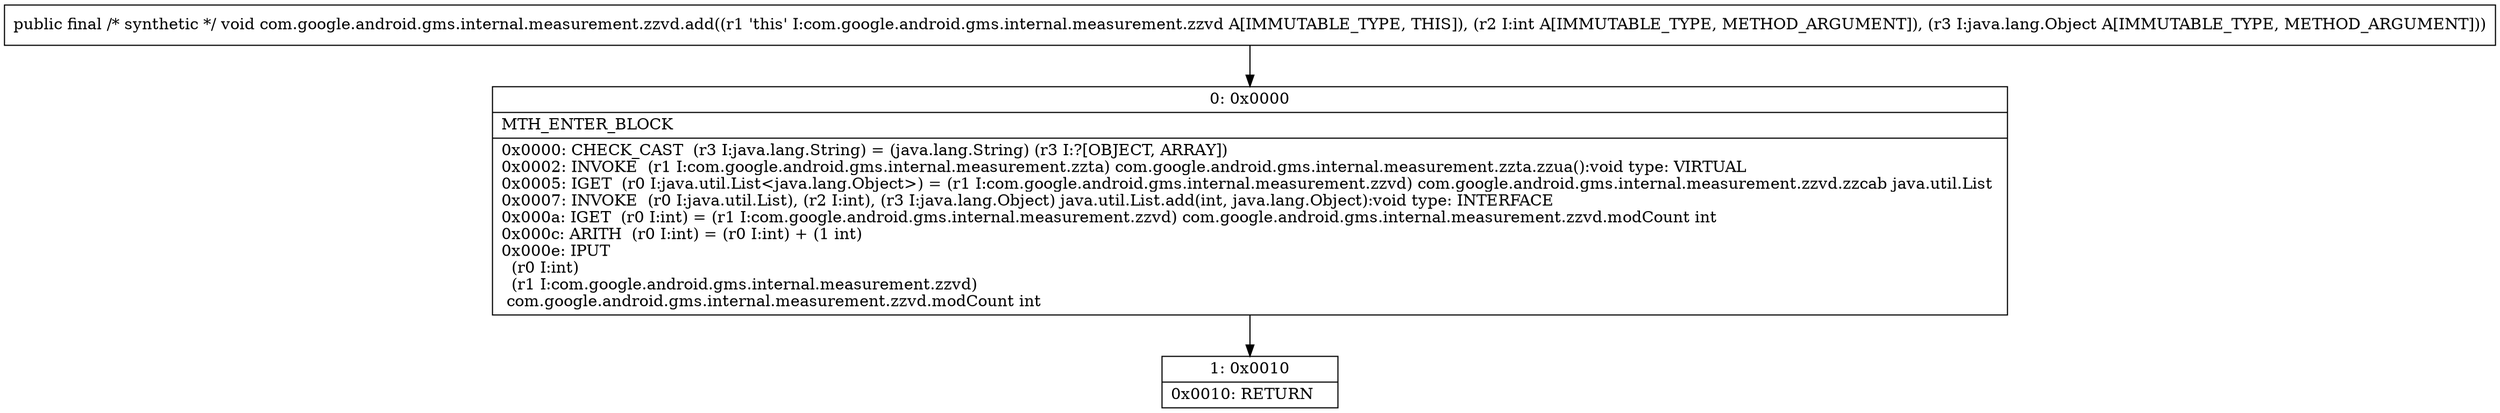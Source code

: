 digraph "CFG forcom.google.android.gms.internal.measurement.zzvd.add(ILjava\/lang\/Object;)V" {
Node_0 [shape=record,label="{0\:\ 0x0000|MTH_ENTER_BLOCK\l|0x0000: CHECK_CAST  (r3 I:java.lang.String) = (java.lang.String) (r3 I:?[OBJECT, ARRAY]) \l0x0002: INVOKE  (r1 I:com.google.android.gms.internal.measurement.zzta) com.google.android.gms.internal.measurement.zzta.zzua():void type: VIRTUAL \l0x0005: IGET  (r0 I:java.util.List\<java.lang.Object\>) = (r1 I:com.google.android.gms.internal.measurement.zzvd) com.google.android.gms.internal.measurement.zzvd.zzcab java.util.List \l0x0007: INVOKE  (r0 I:java.util.List), (r2 I:int), (r3 I:java.lang.Object) java.util.List.add(int, java.lang.Object):void type: INTERFACE \l0x000a: IGET  (r0 I:int) = (r1 I:com.google.android.gms.internal.measurement.zzvd) com.google.android.gms.internal.measurement.zzvd.modCount int \l0x000c: ARITH  (r0 I:int) = (r0 I:int) + (1 int) \l0x000e: IPUT  \l  (r0 I:int)\l  (r1 I:com.google.android.gms.internal.measurement.zzvd)\l com.google.android.gms.internal.measurement.zzvd.modCount int \l}"];
Node_1 [shape=record,label="{1\:\ 0x0010|0x0010: RETURN   \l}"];
MethodNode[shape=record,label="{public final \/* synthetic *\/ void com.google.android.gms.internal.measurement.zzvd.add((r1 'this' I:com.google.android.gms.internal.measurement.zzvd A[IMMUTABLE_TYPE, THIS]), (r2 I:int A[IMMUTABLE_TYPE, METHOD_ARGUMENT]), (r3 I:java.lang.Object A[IMMUTABLE_TYPE, METHOD_ARGUMENT])) }"];
MethodNode -> Node_0;
Node_0 -> Node_1;
}

